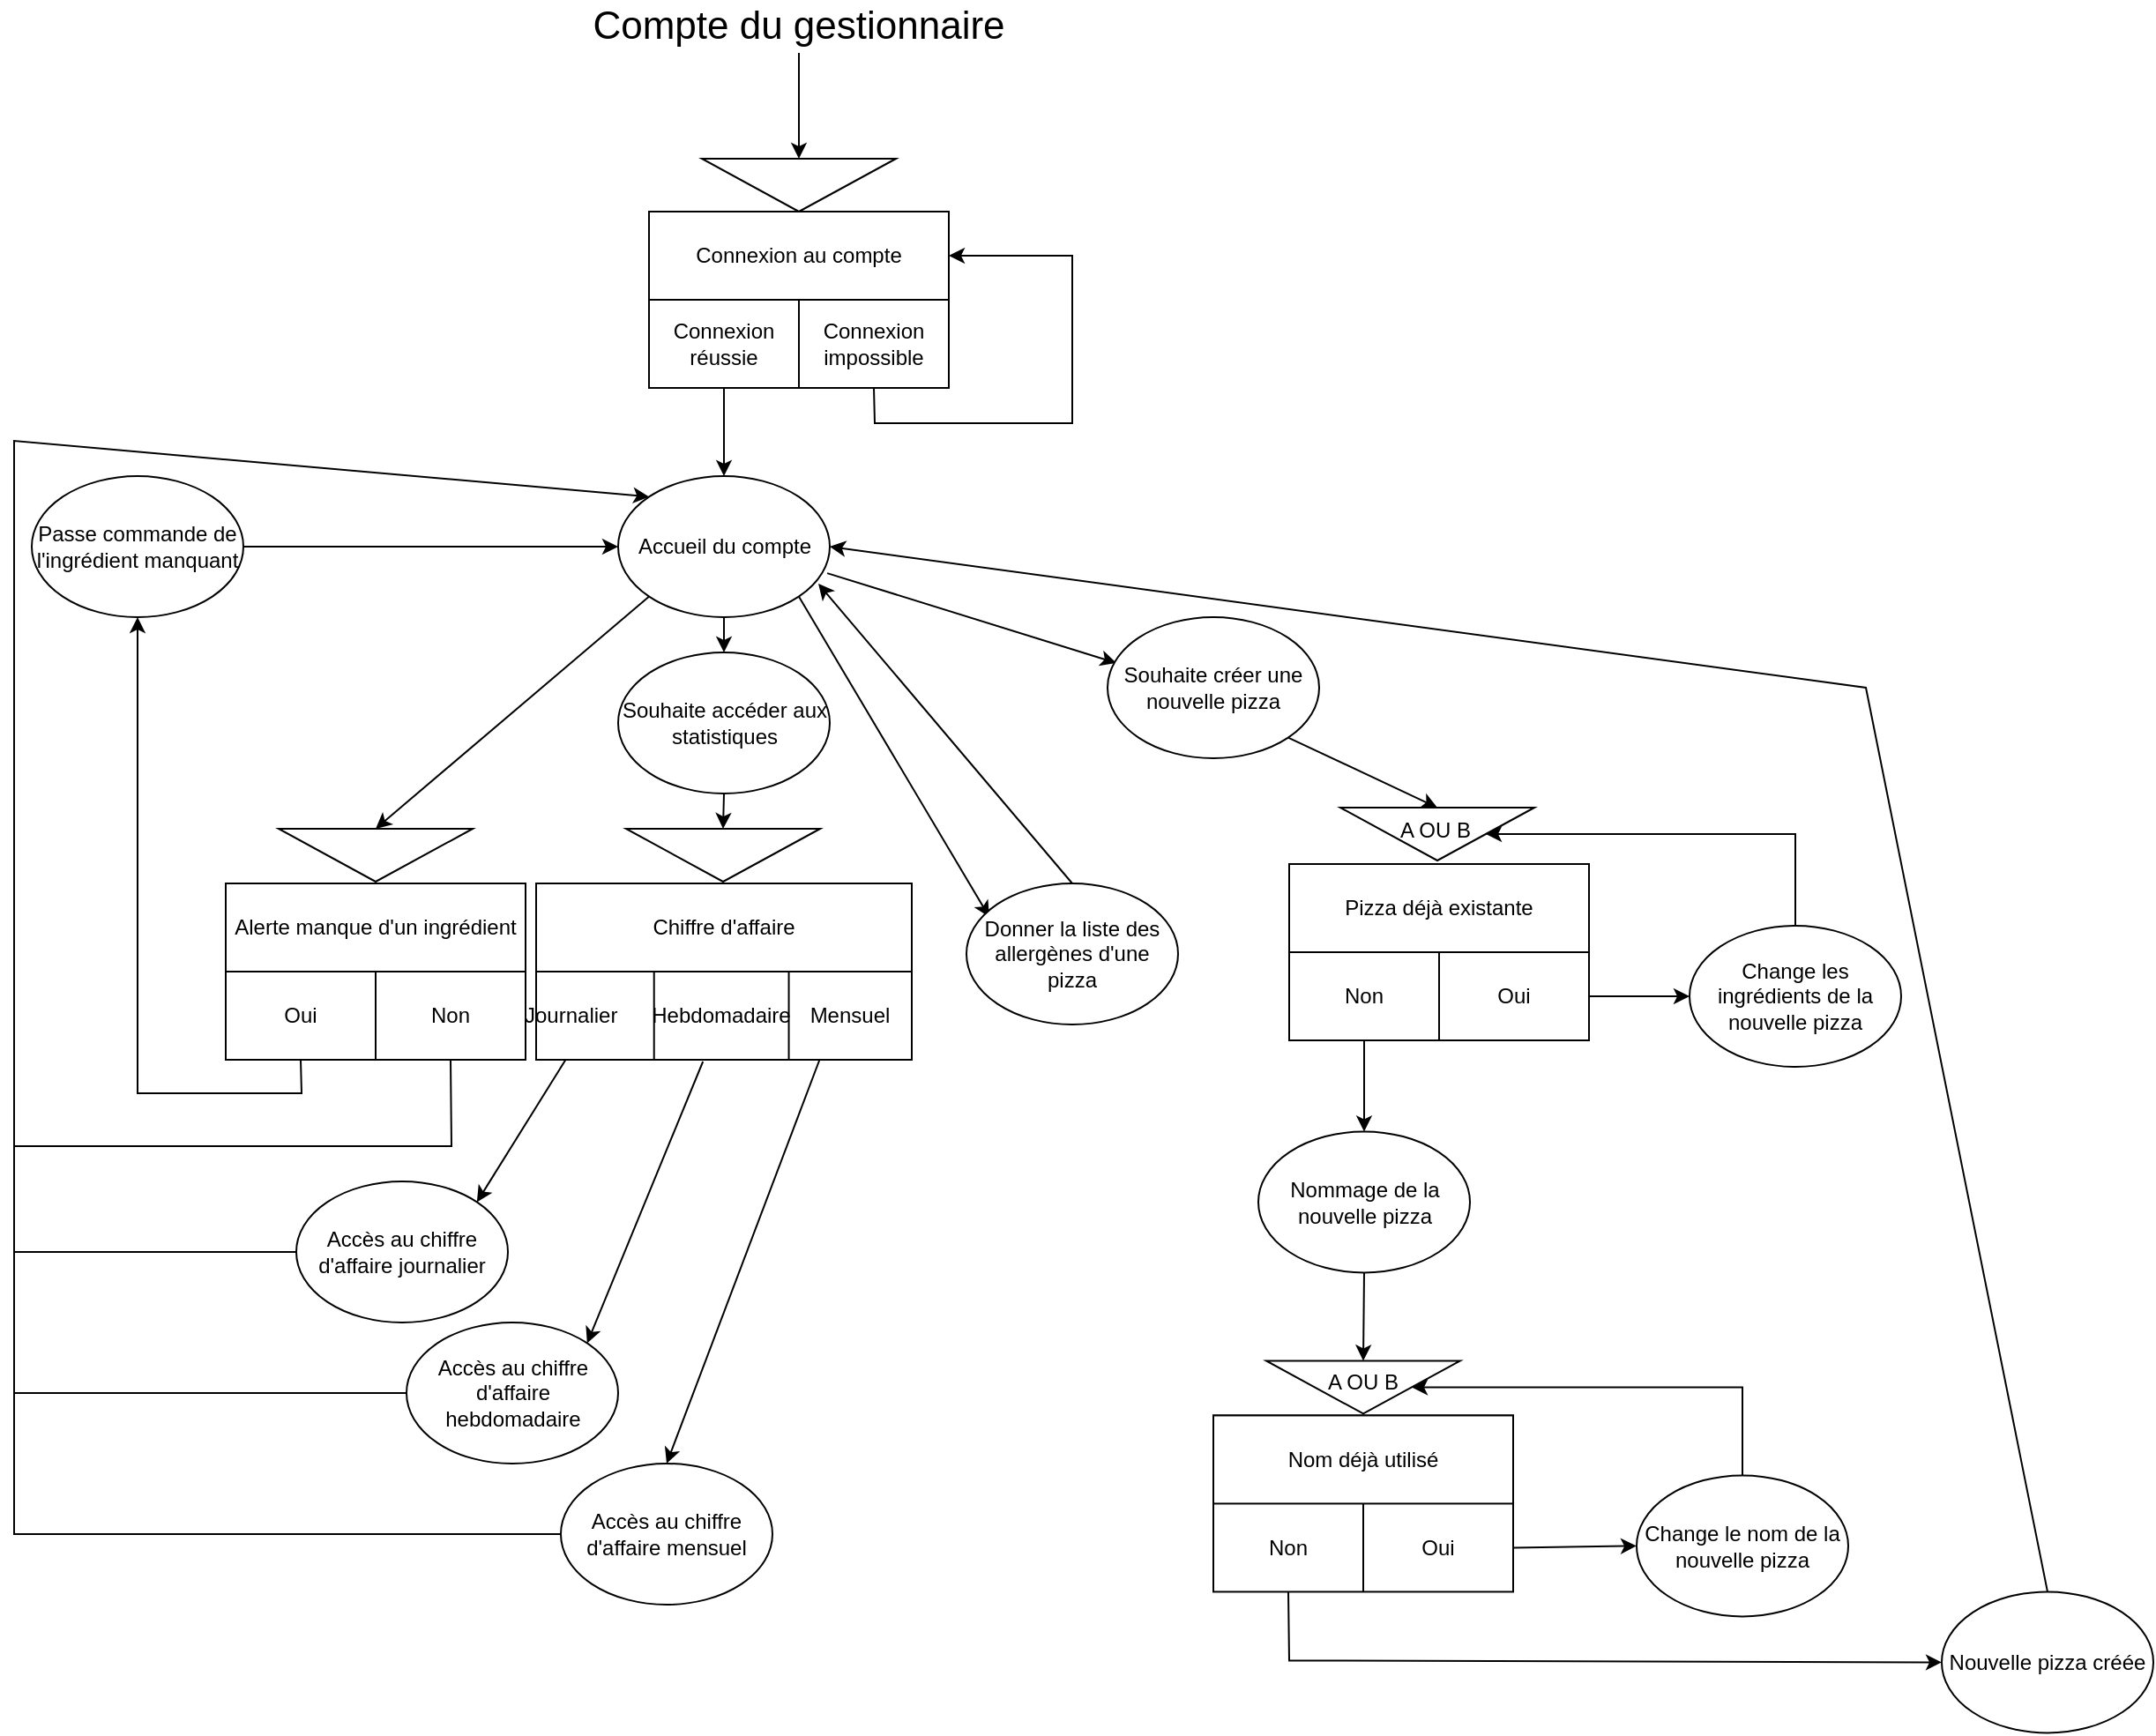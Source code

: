 <mxfile version="22.1.3" type="embed">
  <diagram id="QtHtpTbmWbCuYp1KzGJP" name="Page-1">
    <mxGraphModel grid="1" page="1" gridSize="10" guides="1" tooltips="1" connect="1" arrows="1" fold="1" pageScale="1" pageWidth="827" pageHeight="1169" math="0" shadow="0">
      <root>
        <mxCell id="0" />
        <mxCell id="1" parent="0" />
        <mxCell id="NsUmTAHe3ccR_zdvVloB-1" value="" style="group" connectable="0" vertex="1" parent="1">
          <mxGeometry x="200" y="170" width="170" height="100" as="geometry" />
        </mxCell>
        <mxCell id="NsUmTAHe3ccR_zdvVloB-2" value="" style="rounded=0;whiteSpace=wrap;html=1;" vertex="1" parent="NsUmTAHe3ccR_zdvVloB-1">
          <mxGeometry width="170" height="100" as="geometry" />
        </mxCell>
        <mxCell id="NsUmTAHe3ccR_zdvVloB-3" value="" style="rounded=0;whiteSpace=wrap;html=1;" vertex="1" parent="NsUmTAHe3ccR_zdvVloB-1">
          <mxGeometry width="170" height="50" as="geometry" />
        </mxCell>
        <mxCell id="NsUmTAHe3ccR_zdvVloB-4" value="" style="endArrow=none;html=1;rounded=0;exitX=0.5;exitY=1;exitDx=0;exitDy=0;entryX=0.5;entryY=1;entryDx=0;entryDy=0;" edge="1" parent="NsUmTAHe3ccR_zdvVloB-1" source="NsUmTAHe3ccR_zdvVloB-2" target="NsUmTAHe3ccR_zdvVloB-3">
          <mxGeometry width="50" height="50" relative="1" as="geometry">
            <mxPoint x="85" y="80" as="sourcePoint" />
            <mxPoint x="85" y="60" as="targetPoint" />
          </mxGeometry>
        </mxCell>
        <mxCell id="NsUmTAHe3ccR_zdvVloB-5" value="Connexion au compte" style="text;html=1;strokeColor=none;fillColor=none;align=center;verticalAlign=middle;whiteSpace=wrap;rounded=0;" vertex="1" parent="NsUmTAHe3ccR_zdvVloB-1">
          <mxGeometry width="170" height="50" as="geometry" />
        </mxCell>
        <mxCell id="NsUmTAHe3ccR_zdvVloB-6" value="Connexion réussie" style="text;html=1;strokeColor=none;fillColor=none;align=center;verticalAlign=middle;whiteSpace=wrap;rounded=0;" vertex="1" parent="NsUmTAHe3ccR_zdvVloB-1">
          <mxGeometry y="50" width="85" height="50" as="geometry" />
        </mxCell>
        <mxCell id="NsUmTAHe3ccR_zdvVloB-7" value="Connexion impossible" style="text;html=1;strokeColor=none;fillColor=none;align=center;verticalAlign=middle;whiteSpace=wrap;rounded=0;" vertex="1" parent="NsUmTAHe3ccR_zdvVloB-1">
          <mxGeometry x="85" y="50" width="85" height="50" as="geometry" />
        </mxCell>
        <mxCell id="NsUmTAHe3ccR_zdvVloB-8" value="" style="endArrow=classic;html=1;rounded=0;entryX=1;entryY=0.5;entryDx=0;entryDy=0;exitX=0.5;exitY=1;exitDx=0;exitDy=0;" edge="1" parent="NsUmTAHe3ccR_zdvVloB-1" source="NsUmTAHe3ccR_zdvVloB-7" target="NsUmTAHe3ccR_zdvVloB-5">
          <mxGeometry width="50" height="50" relative="1" as="geometry">
            <mxPoint x="120" y="100" as="sourcePoint" />
            <mxPoint x="120" y="140" as="targetPoint" />
            <Array as="points">
              <mxPoint x="128" y="120" />
              <mxPoint x="240" y="120" />
              <mxPoint x="240" y="25" />
            </Array>
          </mxGeometry>
        </mxCell>
        <mxCell id="NsUmTAHe3ccR_zdvVloB-9" value="&lt;font style=&quot;font-size: 22px;&quot;&gt;Compte du gestionnaire&lt;/font&gt;" style="text;html=1;strokeColor=none;fillColor=none;align=center;verticalAlign=middle;whiteSpace=wrap;rounded=0;" vertex="1" parent="1">
          <mxGeometry x="165" y="50" width="240" height="30" as="geometry" />
        </mxCell>
        <mxCell id="NsUmTAHe3ccR_zdvVloB-10" value="" style="group" connectable="0" vertex="1" parent="1">
          <mxGeometry x="230" y="140" width="110" height="30" as="geometry" />
        </mxCell>
        <mxCell id="NsUmTAHe3ccR_zdvVloB-11" value="" style="triangle;whiteSpace=wrap;html=1;rotation=90;" vertex="1" parent="NsUmTAHe3ccR_zdvVloB-10">
          <mxGeometry x="40" y="-40" width="30" height="110" as="geometry" />
        </mxCell>
        <mxCell id="NsUmTAHe3ccR_zdvVloB-12" value="" style="endArrow=classic;html=1;rounded=0;exitX=0.5;exitY=1;exitDx=0;exitDy=0;entryX=0;entryY=0.5;entryDx=0;entryDy=0;" edge="1" parent="1" source="NsUmTAHe3ccR_zdvVloB-9" target="NsUmTAHe3ccR_zdvVloB-11">
          <mxGeometry width="50" height="50" relative="1" as="geometry">
            <mxPoint x="300" y="300" as="sourcePoint" />
            <mxPoint x="350" y="250" as="targetPoint" />
          </mxGeometry>
        </mxCell>
        <mxCell id="NsUmTAHe3ccR_zdvVloB-15" value="" style="endArrow=classic;html=1;rounded=0;exitX=0;exitY=1;exitDx=0;exitDy=0;entryX=0;entryY=0.5;entryDx=0;entryDy=0;" edge="1" parent="1" source="NsUmTAHe3ccR_zdvVloB-33" target="NsUmTAHe3ccR_zdvVloB-23">
          <mxGeometry width="50" height="50" relative="1" as="geometry">
            <mxPoint x="132.5" y="400" as="sourcePoint" />
            <mxPoint x="251" y="260" as="targetPoint" />
          </mxGeometry>
        </mxCell>
        <mxCell id="NsUmTAHe3ccR_zdvVloB-16" value="" style="group" connectable="0" vertex="1" parent="1">
          <mxGeometry x="-40" y="551" width="170" height="100" as="geometry" />
        </mxCell>
        <mxCell id="NsUmTAHe3ccR_zdvVloB-17" value="" style="rounded=0;whiteSpace=wrap;html=1;" vertex="1" parent="NsUmTAHe3ccR_zdvVloB-16">
          <mxGeometry width="170" height="100" as="geometry" />
        </mxCell>
        <mxCell id="NsUmTAHe3ccR_zdvVloB-18" value="" style="rounded=0;whiteSpace=wrap;html=1;" vertex="1" parent="NsUmTAHe3ccR_zdvVloB-16">
          <mxGeometry width="170" height="50" as="geometry" />
        </mxCell>
        <mxCell id="NsUmTAHe3ccR_zdvVloB-19" value="" style="endArrow=none;html=1;rounded=0;exitX=0.5;exitY=1;exitDx=0;exitDy=0;entryX=0.5;entryY=1;entryDx=0;entryDy=0;" edge="1" parent="NsUmTAHe3ccR_zdvVloB-16" source="NsUmTAHe3ccR_zdvVloB-17" target="NsUmTAHe3ccR_zdvVloB-18">
          <mxGeometry width="50" height="50" relative="1" as="geometry">
            <mxPoint x="85" y="80" as="sourcePoint" />
            <mxPoint x="85" y="60" as="targetPoint" />
          </mxGeometry>
        </mxCell>
        <mxCell id="NsUmTAHe3ccR_zdvVloB-20" value="Alerte manque d&#39;un ingrédient" style="text;html=1;strokeColor=none;fillColor=none;align=center;verticalAlign=middle;whiteSpace=wrap;rounded=0;" vertex="1" parent="NsUmTAHe3ccR_zdvVloB-16">
          <mxGeometry width="170" height="50" as="geometry" />
        </mxCell>
        <mxCell id="NsUmTAHe3ccR_zdvVloB-21" value="Oui" style="text;html=1;strokeColor=none;fillColor=none;align=center;verticalAlign=middle;whiteSpace=wrap;rounded=0;" vertex="1" parent="NsUmTAHe3ccR_zdvVloB-16">
          <mxGeometry y="50" width="85" height="50" as="geometry" />
        </mxCell>
        <mxCell id="NsUmTAHe3ccR_zdvVloB-22" value="Non" style="text;html=1;strokeColor=none;fillColor=none;align=center;verticalAlign=middle;whiteSpace=wrap;rounded=0;" vertex="1" parent="NsUmTAHe3ccR_zdvVloB-16">
          <mxGeometry x="85" y="50" width="85" height="50" as="geometry" />
        </mxCell>
        <mxCell id="NsUmTAHe3ccR_zdvVloB-23" value="" style="triangle;whiteSpace=wrap;html=1;rotation=90;" vertex="1" parent="1">
          <mxGeometry x="30" y="480" width="30" height="110" as="geometry" />
        </mxCell>
        <mxCell id="NsUmTAHe3ccR_zdvVloB-24" value="" style="group" connectable="0" vertex="1" parent="1">
          <mxGeometry x="136" y="551" width="213" height="100" as="geometry" />
        </mxCell>
        <mxCell id="NsUmTAHe3ccR_zdvVloB-25" value="" style="rounded=0;whiteSpace=wrap;html=1;" vertex="1" parent="NsUmTAHe3ccR_zdvVloB-24">
          <mxGeometry width="213" height="100" as="geometry" />
        </mxCell>
        <mxCell id="NsUmTAHe3ccR_zdvVloB-26" value="" style="rounded=0;whiteSpace=wrap;html=1;" vertex="1" parent="NsUmTAHe3ccR_zdvVloB-24">
          <mxGeometry width="213" height="50" as="geometry" />
        </mxCell>
        <mxCell id="NsUmTAHe3ccR_zdvVloB-27" value="" style="endArrow=none;html=1;rounded=0;exitX=1;exitY=0;exitDx=0;exitDy=0;entryX=1;entryY=1;entryDx=0;entryDy=0;" edge="1" parent="NsUmTAHe3ccR_zdvVloB-24" source="NsUmTAHe3ccR_zdvVloB-29" target="NsUmTAHe3ccR_zdvVloB-29">
          <mxGeometry width="50" height="50" relative="1" as="geometry">
            <mxPoint x="106.5" y="80" as="sourcePoint" />
            <mxPoint x="106.5" y="60" as="targetPoint" />
          </mxGeometry>
        </mxCell>
        <mxCell id="NsUmTAHe3ccR_zdvVloB-28" value="Chiffre d&#39;affaire" style="text;html=1;strokeColor=none;fillColor=none;align=center;verticalAlign=middle;whiteSpace=wrap;rounded=0;" vertex="1" parent="NsUmTAHe3ccR_zdvVloB-24">
          <mxGeometry width="213" height="50" as="geometry" />
        </mxCell>
        <mxCell id="NsUmTAHe3ccR_zdvVloB-29" value="Journalier&lt;span style=&quot;white-space: pre;&quot;&gt;&#x9;&lt;/span&gt;" style="text;html=1;strokeColor=none;fillColor=none;align=center;verticalAlign=middle;whiteSpace=wrap;rounded=0;rotation=0;" vertex="1" parent="NsUmTAHe3ccR_zdvVloB-24">
          <mxGeometry y="50" width="66.861" height="50" as="geometry" />
        </mxCell>
        <mxCell id="NsUmTAHe3ccR_zdvVloB-30" value="Mensuel" style="text;html=1;strokeColor=none;fillColor=none;align=center;verticalAlign=middle;whiteSpace=wrap;rounded=0;" vertex="1" parent="NsUmTAHe3ccR_zdvVloB-24">
          <mxGeometry x="143.274" y="50" width="69.726" height="50" as="geometry" />
        </mxCell>
        <mxCell id="fhjNqELQvabnsKbiw1ai-8" value="" style="endArrow=none;html=1;rounded=0;exitX=0;exitY=1;exitDx=0;exitDy=0;entryX=0;entryY=0;entryDx=0;entryDy=0;" edge="1" parent="NsUmTAHe3ccR_zdvVloB-24" source="NsUmTAHe3ccR_zdvVloB-30" target="NsUmTAHe3ccR_zdvVloB-30">
          <mxGeometry width="50" height="50" relative="1" as="geometry">
            <mxPoint x="337.17" y="169" as="sourcePoint" />
            <mxPoint x="384.928" y="119" as="targetPoint" />
          </mxGeometry>
        </mxCell>
        <mxCell id="fhjNqELQvabnsKbiw1ai-10" value="Hebdomadaire" style="text;html=1;strokeColor=none;fillColor=none;align=center;verticalAlign=middle;whiteSpace=wrap;rounded=0;" vertex="1" parent="NsUmTAHe3ccR_zdvVloB-24">
          <mxGeometry x="66.861" y="50" width="76.413" height="50" as="geometry" />
        </mxCell>
        <mxCell id="NsUmTAHe3ccR_zdvVloB-31" value="" style="triangle;whiteSpace=wrap;html=1;rotation=90;" vertex="1" parent="1">
          <mxGeometry x="227" y="480" width="30" height="110" as="geometry" />
        </mxCell>
        <mxCell id="NsUmTAHe3ccR_zdvVloB-32" value="" style="endArrow=classic;html=1;rounded=0;exitX=0.5;exitY=1;exitDx=0;exitDy=0;entryX=0.5;entryY=0;entryDx=0;entryDy=0;" edge="1" parent="1" source="NsUmTAHe3ccR_zdvVloB-33" target="fhjNqELQvabnsKbiw1ai-4">
          <mxGeometry width="50" height="50" relative="1" as="geometry">
            <mxPoint x="132.5" y="400" as="sourcePoint" />
            <mxPoint x="220" y="260" as="targetPoint" />
          </mxGeometry>
        </mxCell>
        <mxCell id="NsUmTAHe3ccR_zdvVloB-33" value="Accueil du compte" style="ellipse;whiteSpace=wrap;html=1;" vertex="1" parent="1">
          <mxGeometry x="182.5" y="320" width="120" height="80" as="geometry" />
        </mxCell>
        <mxCell id="NsUmTAHe3ccR_zdvVloB-34" value="" style="endArrow=classic;html=1;rounded=0;entryX=0.5;entryY=0;entryDx=0;entryDy=0;exitX=0.5;exitY=1;exitDx=0;exitDy=0;" edge="1" parent="1" source="NsUmTAHe3ccR_zdvVloB-6" target="NsUmTAHe3ccR_zdvVloB-33">
          <mxGeometry width="50" height="50" relative="1" as="geometry">
            <mxPoint x="260" y="410" as="sourcePoint" />
            <mxPoint x="310" y="360" as="targetPoint" />
          </mxGeometry>
        </mxCell>
        <mxCell id="NsUmTAHe3ccR_zdvVloB-35" value="" style="endArrow=classic;html=1;rounded=0;exitX=0.5;exitY=1;exitDx=0;exitDy=0;entryX=0.5;entryY=1;entryDx=0;entryDy=0;" edge="1" parent="1" source="NsUmTAHe3ccR_zdvVloB-21" target="NsUmTAHe3ccR_zdvVloB-36">
          <mxGeometry width="50" height="50" relative="1" as="geometry">
            <mxPoint x="100" y="610" as="sourcePoint" />
            <mxPoint x="-60" y="680" as="targetPoint" />
            <Array as="points">
              <mxPoint x="3" y="670" />
              <mxPoint x="-90" y="670" />
            </Array>
          </mxGeometry>
        </mxCell>
        <mxCell id="NsUmTAHe3ccR_zdvVloB-36" value="Passe commande de l&#39;ingrédient manquant" style="ellipse;whiteSpace=wrap;html=1;" vertex="1" parent="1">
          <mxGeometry x="-150" y="320" width="120" height="80" as="geometry" />
        </mxCell>
        <mxCell id="NsUmTAHe3ccR_zdvVloB-37" value="" style="endArrow=classic;html=1;rounded=0;exitX=1;exitY=0.5;exitDx=0;exitDy=0;entryX=0;entryY=0.5;entryDx=0;entryDy=0;" edge="1" parent="1" source="NsUmTAHe3ccR_zdvVloB-36" target="NsUmTAHe3ccR_zdvVloB-33">
          <mxGeometry width="50" height="50" relative="1" as="geometry">
            <mxPoint x="-110" y="610" as="sourcePoint" />
            <mxPoint x="180" y="360" as="targetPoint" />
          </mxGeometry>
        </mxCell>
        <mxCell id="NsUmTAHe3ccR_zdvVloB-38" value="" style="endArrow=classic;html=1;exitX=0.5;exitY=1;exitDx=0;exitDy=0;entryX=0;entryY=0;entryDx=0;entryDy=0;rounded=0;" edge="1" parent="1" source="NsUmTAHe3ccR_zdvVloB-22" target="NsUmTAHe3ccR_zdvVloB-33">
          <mxGeometry width="50" height="50" relative="1" as="geometry">
            <mxPoint x="240" y="620" as="sourcePoint" />
            <mxPoint x="290" y="570" as="targetPoint" />
            <Array as="points">
              <mxPoint x="88" y="700" />
              <mxPoint x="-160" y="700" />
              <mxPoint x="-160" y="300" />
            </Array>
          </mxGeometry>
        </mxCell>
        <mxCell id="NsUmTAHe3ccR_zdvVloB-53" value="" style="group" connectable="0" vertex="1" parent="1">
          <mxGeometry x="563" y="540" width="170" height="100" as="geometry" />
        </mxCell>
        <mxCell id="NsUmTAHe3ccR_zdvVloB-54" value="" style="rounded=0;whiteSpace=wrap;html=1;" vertex="1" parent="NsUmTAHe3ccR_zdvVloB-53">
          <mxGeometry width="170" height="100" as="geometry" />
        </mxCell>
        <mxCell id="NsUmTAHe3ccR_zdvVloB-55" value="" style="rounded=0;whiteSpace=wrap;html=1;" vertex="1" parent="NsUmTAHe3ccR_zdvVloB-53">
          <mxGeometry width="170" height="50" as="geometry" />
        </mxCell>
        <mxCell id="NsUmTAHe3ccR_zdvVloB-56" value="" style="endArrow=none;html=1;rounded=0;exitX=0.5;exitY=1;exitDx=0;exitDy=0;entryX=0.5;entryY=1;entryDx=0;entryDy=0;" edge="1" parent="NsUmTAHe3ccR_zdvVloB-53" source="NsUmTAHe3ccR_zdvVloB-54" target="NsUmTAHe3ccR_zdvVloB-55">
          <mxGeometry width="50" height="50" relative="1" as="geometry">
            <mxPoint x="85" y="80" as="sourcePoint" />
            <mxPoint x="85" y="60" as="targetPoint" />
          </mxGeometry>
        </mxCell>
        <mxCell id="NsUmTAHe3ccR_zdvVloB-57" value="Pizza déjà existante" style="text;html=1;strokeColor=none;fillColor=none;align=center;verticalAlign=middle;whiteSpace=wrap;rounded=0;" vertex="1" parent="NsUmTAHe3ccR_zdvVloB-53">
          <mxGeometry width="170" height="50" as="geometry" />
        </mxCell>
        <mxCell id="NsUmTAHe3ccR_zdvVloB-58" value="Non" style="text;html=1;strokeColor=none;fillColor=none;align=center;verticalAlign=middle;whiteSpace=wrap;rounded=0;rotation=0;" vertex="1" parent="NsUmTAHe3ccR_zdvVloB-53">
          <mxGeometry y="50" width="85" height="50" as="geometry" />
        </mxCell>
        <mxCell id="NsUmTAHe3ccR_zdvVloB-59" value="Oui" style="text;html=1;strokeColor=none;fillColor=none;align=center;verticalAlign=middle;whiteSpace=wrap;rounded=0;" vertex="1" parent="NsUmTAHe3ccR_zdvVloB-53">
          <mxGeometry x="85" y="50" width="85" height="50" as="geometry" />
        </mxCell>
        <mxCell id="NsUmTAHe3ccR_zdvVloB-60" value="" style="triangle;whiteSpace=wrap;html=1;rotation=90;" vertex="1" parent="1">
          <mxGeometry x="632" y="468" width="30" height="110" as="geometry" />
        </mxCell>
        <mxCell id="NsUmTAHe3ccR_zdvVloB-61" value="" style="endArrow=classic;html=1;rounded=0;exitX=1;exitY=1;exitDx=0;exitDy=0;entryX=0;entryY=0.5;entryDx=0;entryDy=0;" edge="1" parent="1" source="NsUmTAHe3ccR_zdvVloB-63" target="NsUmTAHe3ccR_zdvVloB-60">
          <mxGeometry width="50" height="50" relative="1" as="geometry">
            <mxPoint x="575.426" y="480.004" as="sourcePoint" />
            <mxPoint x="556" y="261.72" as="targetPoint" />
          </mxGeometry>
        </mxCell>
        <mxCell id="NsUmTAHe3ccR_zdvVloB-64" value="" style="endArrow=classic;html=1;rounded=0;exitX=0.988;exitY=0.688;exitDx=0;exitDy=0;entryX=0.042;entryY=0.325;entryDx=0;entryDy=0;entryPerimeter=0;exitPerimeter=0;" edge="1" parent="1" source="NsUmTAHe3ccR_zdvVloB-33" target="NsUmTAHe3ccR_zdvVloB-63">
          <mxGeometry width="50" height="50" relative="1" as="geometry">
            <mxPoint x="285" y="388" as="sourcePoint" />
            <mxPoint x="445" y="520" as="targetPoint" />
          </mxGeometry>
        </mxCell>
        <mxCell id="NsUmTAHe3ccR_zdvVloB-63" value="Souhaite créer une nouvelle pizza" style="ellipse;whiteSpace=wrap;html=1;" vertex="1" parent="1">
          <mxGeometry x="460" y="400" width="120" height="80" as="geometry" />
        </mxCell>
        <mxCell id="NsUmTAHe3ccR_zdvVloB-65" value="Change les ingrédients de la nouvelle pizza" style="ellipse;whiteSpace=wrap;html=1;" vertex="1" parent="1">
          <mxGeometry x="790" y="575" width="120" height="80" as="geometry" />
        </mxCell>
        <mxCell id="NsUmTAHe3ccR_zdvVloB-66" value="" style="endArrow=classic;html=1;rounded=0;entryX=0;entryY=0.5;entryDx=0;entryDy=0;exitX=1;exitY=0.5;exitDx=0;exitDy=0;" edge="1" parent="1" source="NsUmTAHe3ccR_zdvVloB-59" target="NsUmTAHe3ccR_zdvVloB-65">
          <mxGeometry width="50" height="50" relative="1" as="geometry">
            <mxPoint x="623" y="621.72" as="sourcePoint" />
            <mxPoint x="673" y="571.72" as="targetPoint" />
          </mxGeometry>
        </mxCell>
        <mxCell id="NsUmTAHe3ccR_zdvVloB-67" value="" style="endArrow=classic;html=1;rounded=0;entryX=0.5;entryY=0;entryDx=0;entryDy=0;exitX=0.5;exitY=0;exitDx=0;exitDy=0;" edge="1" parent="1" source="NsUmTAHe3ccR_zdvVloB-65" target="NsUmTAHe3ccR_zdvVloB-60">
          <mxGeometry width="50" height="50" relative="1" as="geometry">
            <mxPoint x="623" y="621.72" as="sourcePoint" />
            <mxPoint x="673" y="571.72" as="targetPoint" />
            <Array as="points">
              <mxPoint x="850" y="523" />
            </Array>
          </mxGeometry>
        </mxCell>
        <mxCell id="NsUmTAHe3ccR_zdvVloB-68" value="A OU B" style="text;html=1;strokeColor=none;fillColor=none;align=center;verticalAlign=middle;whiteSpace=wrap;rounded=0;" vertex="1" parent="1">
          <mxGeometry x="612" y="505.72" width="68" height="30" as="geometry" />
        </mxCell>
        <mxCell id="NsUmTAHe3ccR_zdvVloB-69" value="Nommage de la nouvelle&amp;nbsp;pizza" style="ellipse;whiteSpace=wrap;html=1;" vertex="1" parent="1">
          <mxGeometry x="545.5" y="691.72" width="120" height="80" as="geometry" />
        </mxCell>
        <mxCell id="NsUmTAHe3ccR_zdvVloB-70" value="" style="endArrow=classic;html=1;rounded=0;exitX=0.5;exitY=1;exitDx=0;exitDy=0;entryX=0.5;entryY=0;entryDx=0;entryDy=0;" edge="1" parent="1" source="NsUmTAHe3ccR_zdvVloB-58" target="NsUmTAHe3ccR_zdvVloB-69">
          <mxGeometry width="50" height="50" relative="1" as="geometry">
            <mxPoint x="623" y="721.72" as="sourcePoint" />
            <mxPoint x="673" y="671.72" as="targetPoint" />
          </mxGeometry>
        </mxCell>
        <mxCell id="NsUmTAHe3ccR_zdvVloB-71" value="" style="group" connectable="0" vertex="1" parent="1">
          <mxGeometry x="520" y="852.72" width="170" height="100" as="geometry" />
        </mxCell>
        <mxCell id="NsUmTAHe3ccR_zdvVloB-72" value="" style="rounded=0;whiteSpace=wrap;html=1;" vertex="1" parent="NsUmTAHe3ccR_zdvVloB-71">
          <mxGeometry width="170" height="100" as="geometry" />
        </mxCell>
        <mxCell id="NsUmTAHe3ccR_zdvVloB-73" value="" style="rounded=0;whiteSpace=wrap;html=1;" vertex="1" parent="NsUmTAHe3ccR_zdvVloB-71">
          <mxGeometry width="170" height="50" as="geometry" />
        </mxCell>
        <mxCell id="NsUmTAHe3ccR_zdvVloB-74" value="" style="endArrow=none;html=1;rounded=0;exitX=0.5;exitY=1;exitDx=0;exitDy=0;entryX=0.5;entryY=1;entryDx=0;entryDy=0;" edge="1" parent="NsUmTAHe3ccR_zdvVloB-71" source="NsUmTAHe3ccR_zdvVloB-72" target="NsUmTAHe3ccR_zdvVloB-73">
          <mxGeometry width="50" height="50" relative="1" as="geometry">
            <mxPoint x="85" y="80" as="sourcePoint" />
            <mxPoint x="85" y="60" as="targetPoint" />
          </mxGeometry>
        </mxCell>
        <mxCell id="NsUmTAHe3ccR_zdvVloB-75" value="Nom déjà utilisé" style="text;html=1;strokeColor=none;fillColor=none;align=center;verticalAlign=middle;whiteSpace=wrap;rounded=0;" vertex="1" parent="NsUmTAHe3ccR_zdvVloB-71">
          <mxGeometry width="170" height="50" as="geometry" />
        </mxCell>
        <mxCell id="NsUmTAHe3ccR_zdvVloB-76" value="Non" style="text;html=1;strokeColor=none;fillColor=none;align=center;verticalAlign=middle;whiteSpace=wrap;rounded=0;rotation=0;" vertex="1" parent="NsUmTAHe3ccR_zdvVloB-71">
          <mxGeometry y="50" width="85" height="50" as="geometry" />
        </mxCell>
        <mxCell id="NsUmTAHe3ccR_zdvVloB-77" value="Oui" style="text;html=1;strokeColor=none;fillColor=none;align=center;verticalAlign=middle;whiteSpace=wrap;rounded=0;" vertex="1" parent="NsUmTAHe3ccR_zdvVloB-71">
          <mxGeometry x="85" y="50" width="85" height="50" as="geometry" />
        </mxCell>
        <mxCell id="NsUmTAHe3ccR_zdvVloB-78" value="" style="triangle;whiteSpace=wrap;html=1;rotation=90;" vertex="1" parent="1">
          <mxGeometry x="590" y="781.72" width="30" height="110" as="geometry" />
        </mxCell>
        <mxCell id="NsUmTAHe3ccR_zdvVloB-79" value="Change le nom de la nouvelle pizza" style="ellipse;whiteSpace=wrap;html=1;" vertex="1" parent="1">
          <mxGeometry x="760" y="886.72" width="120" height="80" as="geometry" />
        </mxCell>
        <mxCell id="NsUmTAHe3ccR_zdvVloB-80" value="" style="endArrow=classic;html=1;rounded=0;entryX=0;entryY=0.5;entryDx=0;entryDy=0;exitX=1;exitY=0.5;exitDx=0;exitDy=0;" edge="1" parent="1" source="NsUmTAHe3ccR_zdvVloB-77" target="NsUmTAHe3ccR_zdvVloB-79">
          <mxGeometry width="50" height="50" relative="1" as="geometry">
            <mxPoint x="580" y="921.72" as="sourcePoint" />
            <mxPoint x="630" y="871.72" as="targetPoint" />
          </mxGeometry>
        </mxCell>
        <mxCell id="NsUmTAHe3ccR_zdvVloB-81" value="" style="endArrow=classic;html=1;rounded=0;entryX=0.5;entryY=0;entryDx=0;entryDy=0;exitX=0.5;exitY=0;exitDx=0;exitDy=0;" edge="1" parent="1" source="NsUmTAHe3ccR_zdvVloB-79" target="NsUmTAHe3ccR_zdvVloB-78">
          <mxGeometry width="50" height="50" relative="1" as="geometry">
            <mxPoint x="580" y="921.72" as="sourcePoint" />
            <mxPoint x="630" y="871.72" as="targetPoint" />
            <Array as="points">
              <mxPoint x="820" y="836.72" />
            </Array>
          </mxGeometry>
        </mxCell>
        <mxCell id="NsUmTAHe3ccR_zdvVloB-82" value="A OU B" style="text;html=1;strokeColor=none;fillColor=none;align=center;verticalAlign=middle;whiteSpace=wrap;rounded=0;" vertex="1" parent="1">
          <mxGeometry x="575" y="818.72" width="60" height="30" as="geometry" />
        </mxCell>
        <mxCell id="NsUmTAHe3ccR_zdvVloB-83" value="" style="endArrow=classic;html=1;rounded=0;exitX=0.5;exitY=1;exitDx=0;exitDy=0;entryX=0;entryY=0.5;entryDx=0;entryDy=0;" edge="1" parent="1" source="NsUmTAHe3ccR_zdvVloB-69" target="NsUmTAHe3ccR_zdvVloB-78">
          <mxGeometry width="50" height="50" relative="1" as="geometry">
            <mxPoint x="605.5" y="791.72" as="sourcePoint" />
            <mxPoint x="673" y="691.72" as="targetPoint" />
          </mxGeometry>
        </mxCell>
        <mxCell id="NsUmTAHe3ccR_zdvVloB-84" value="Nouvelle pizza créée" style="ellipse;whiteSpace=wrap;html=1;" vertex="1" parent="1">
          <mxGeometry x="933" y="952.72" width="120" height="80" as="geometry" />
        </mxCell>
        <mxCell id="NsUmTAHe3ccR_zdvVloB-87" value="" style="endArrow=classic;html=1;rounded=0;exitX=0.5;exitY=1;exitDx=0;exitDy=0;entryX=0;entryY=0.5;entryDx=0;entryDy=0;" edge="1" parent="1" source="NsUmTAHe3ccR_zdvVloB-76" target="NsUmTAHe3ccR_zdvVloB-84">
          <mxGeometry width="50" height="50" relative="1" as="geometry">
            <mxPoint x="783" y="821.72" as="sourcePoint" />
            <mxPoint x="833" y="771.72" as="targetPoint" />
            <Array as="points">
              <mxPoint x="563" y="991.72" />
            </Array>
          </mxGeometry>
        </mxCell>
        <mxCell id="NsUmTAHe3ccR_zdvVloB-88" value="" style="endArrow=classic;html=1;rounded=0;entryX=1;entryY=0.5;entryDx=0;entryDy=0;exitX=0.5;exitY=0;exitDx=0;exitDy=0;" edge="1" parent="1" source="NsUmTAHe3ccR_zdvVloB-84" target="NsUmTAHe3ccR_zdvVloB-33">
          <mxGeometry width="50" height="50" relative="1" as="geometry">
            <mxPoint x="650" y="820" as="sourcePoint" />
            <mxPoint x="700" y="770" as="targetPoint" />
            <Array as="points">
              <mxPoint x="890" y="440" />
            </Array>
          </mxGeometry>
        </mxCell>
        <mxCell id="fhjNqELQvabnsKbiw1ai-4" value="Souhaite accéder aux statistiques" style="ellipse;whiteSpace=wrap;html=1;" vertex="1" parent="1">
          <mxGeometry x="182.5" y="420" width="120" height="80" as="geometry" />
        </mxCell>
        <mxCell id="fhjNqELQvabnsKbiw1ai-6" value="" style="endArrow=classic;html=1;rounded=0;exitX=0.5;exitY=1;exitDx=0;exitDy=0;entryX=0;entryY=0.5;entryDx=0;entryDy=0;" edge="1" parent="1" source="fhjNqELQvabnsKbiw1ai-4" target="NsUmTAHe3ccR_zdvVloB-31">
          <mxGeometry width="50" height="50" relative="1" as="geometry">
            <mxPoint x="510" y="720" as="sourcePoint" />
            <mxPoint x="560" y="670" as="targetPoint" />
          </mxGeometry>
        </mxCell>
        <mxCell id="fhjNqELQvabnsKbiw1ai-11" value="" style="endArrow=classic;html=1;rounded=0;exitX=0.25;exitY=1;exitDx=0;exitDy=0;entryX=1;entryY=0;entryDx=0;entryDy=0;" edge="1" parent="1" source="NsUmTAHe3ccR_zdvVloB-29" target="fhjNqELQvabnsKbiw1ai-12">
          <mxGeometry width="50" height="50" relative="1" as="geometry">
            <mxPoint x="510" y="720" as="sourcePoint" />
            <mxPoint x="140" y="740" as="targetPoint" />
          </mxGeometry>
        </mxCell>
        <mxCell id="fhjNqELQvabnsKbiw1ai-12" value="Accès au chiffre d&#39;affaire journalier" style="ellipse;whiteSpace=wrap;html=1;" vertex="1" parent="1">
          <mxGeometry y="720" width="120" height="80" as="geometry" />
        </mxCell>
        <mxCell id="fhjNqELQvabnsKbiw1ai-13" value="Accès au chiffre d&#39;affaire hebdomadaire" style="ellipse;whiteSpace=wrap;html=1;" vertex="1" parent="1">
          <mxGeometry x="62.5" y="800" width="120" height="80" as="geometry" />
        </mxCell>
        <mxCell id="fhjNqELQvabnsKbiw1ai-14" value="Accès au chiffre d&#39;affaire mensuel" style="ellipse;whiteSpace=wrap;html=1;" vertex="1" parent="1">
          <mxGeometry x="150" y="880" width="120" height="80" as="geometry" />
        </mxCell>
        <mxCell id="fhjNqELQvabnsKbiw1ai-15" value="" style="endArrow=classic;html=1;rounded=0;exitX=0.363;exitY=1.02;exitDx=0;exitDy=0;exitPerimeter=0;entryX=1;entryY=0;entryDx=0;entryDy=0;" edge="1" parent="1" source="fhjNqELQvabnsKbiw1ai-10" target="fhjNqELQvabnsKbiw1ai-13">
          <mxGeometry width="50" height="50" relative="1" as="geometry">
            <mxPoint x="510" y="720" as="sourcePoint" />
            <mxPoint x="560" y="670" as="targetPoint" />
          </mxGeometry>
        </mxCell>
        <mxCell id="fhjNqELQvabnsKbiw1ai-16" value="" style="endArrow=classic;html=1;rounded=0;exitX=0.25;exitY=1;exitDx=0;exitDy=0;entryX=0.5;entryY=0;entryDx=0;entryDy=0;" edge="1" parent="1" source="NsUmTAHe3ccR_zdvVloB-30" target="fhjNqELQvabnsKbiw1ai-14">
          <mxGeometry width="50" height="50" relative="1" as="geometry">
            <mxPoint x="510" y="720" as="sourcePoint" />
            <mxPoint x="560" y="670" as="targetPoint" />
          </mxGeometry>
        </mxCell>
        <mxCell id="fhjNqELQvabnsKbiw1ai-20" value="" style="endArrow=none;html=1;rounded=0;exitX=0;exitY=0.5;exitDx=0;exitDy=0;" edge="1" parent="1" source="fhjNqELQvabnsKbiw1ai-13">
          <mxGeometry width="50" height="50" relative="1" as="geometry">
            <mxPoint x="180" y="620" as="sourcePoint" />
            <mxPoint x="-160" y="840" as="targetPoint" />
          </mxGeometry>
        </mxCell>
        <mxCell id="fhjNqELQvabnsKbiw1ai-21" value="" style="endArrow=none;html=1;rounded=0;entryX=0;entryY=0.5;entryDx=0;entryDy=0;" edge="1" parent="1" target="fhjNqELQvabnsKbiw1ai-14">
          <mxGeometry width="50" height="50" relative="1" as="geometry">
            <mxPoint x="-160" y="700" as="sourcePoint" />
            <mxPoint x="230" y="570" as="targetPoint" />
            <Array as="points">
              <mxPoint x="-160" y="920" />
            </Array>
          </mxGeometry>
        </mxCell>
        <mxCell id="fhjNqELQvabnsKbiw1ai-22" value="" style="endArrow=none;html=1;rounded=0;exitX=0;exitY=0.5;exitDx=0;exitDy=0;" edge="1" parent="1" source="fhjNqELQvabnsKbiw1ai-12">
          <mxGeometry width="50" height="50" relative="1" as="geometry">
            <mxPoint x="180" y="620" as="sourcePoint" />
            <mxPoint x="-160" y="760" as="targetPoint" />
          </mxGeometry>
        </mxCell>
        <mxCell id="fhjNqELQvabnsKbiw1ai-23" value="" style="endArrow=classic;html=1;rounded=0;exitX=1;exitY=1;exitDx=0;exitDy=0;entryX=0.108;entryY=0.238;entryDx=0;entryDy=0;entryPerimeter=0;" edge="1" parent="1" source="NsUmTAHe3ccR_zdvVloB-33" target="fhjNqELQvabnsKbiw1ai-24">
          <mxGeometry width="50" height="50" relative="1" as="geometry">
            <mxPoint x="640" y="620" as="sourcePoint" />
            <mxPoint x="380" y="450" as="targetPoint" />
          </mxGeometry>
        </mxCell>
        <mxCell id="fhjNqELQvabnsKbiw1ai-24" value="Donner la liste des allergènes d&#39;une pizza" style="ellipse;whiteSpace=wrap;html=1;" vertex="1" parent="1">
          <mxGeometry x="380" y="551" width="120" height="80" as="geometry" />
        </mxCell>
        <mxCell id="fhjNqELQvabnsKbiw1ai-25" value="" style="endArrow=classic;html=1;rounded=0;exitX=0.5;exitY=0;exitDx=0;exitDy=0;entryX=0.946;entryY=0.763;entryDx=0;entryDy=0;entryPerimeter=0;" edge="1" parent="1" source="fhjNqELQvabnsKbiw1ai-24" target="NsUmTAHe3ccR_zdvVloB-33">
          <mxGeometry width="50" height="50" relative="1" as="geometry">
            <mxPoint x="640" y="620" as="sourcePoint" />
            <mxPoint x="690" y="570" as="targetPoint" />
          </mxGeometry>
        </mxCell>
      </root>
    </mxGraphModel>
  </diagram>
</mxfile>
